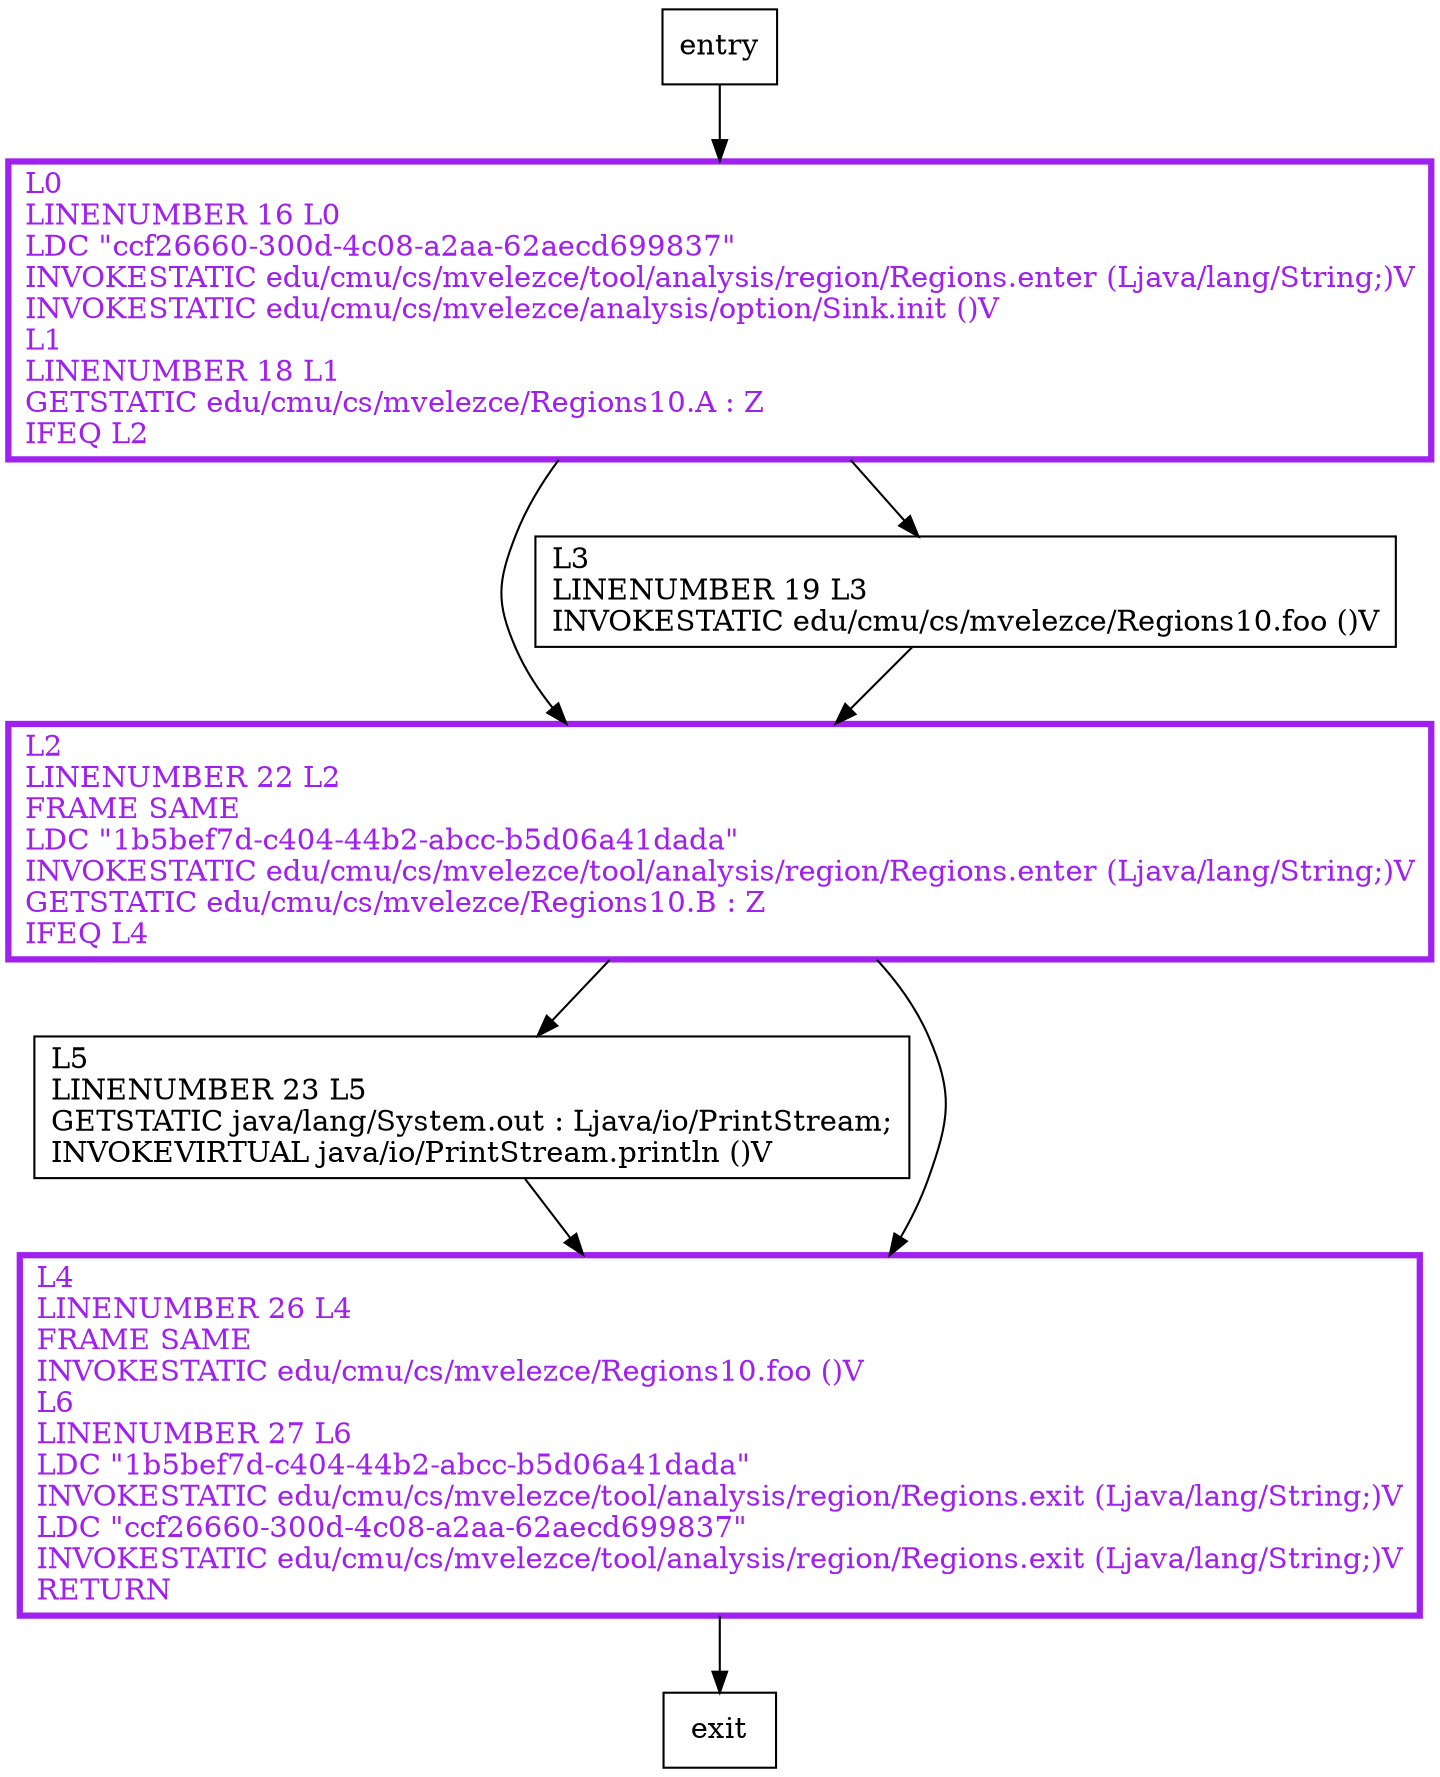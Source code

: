 digraph main {
node [shape=record];
22216714 [label="L0\lLINENUMBER 16 L0\lLDC \"ccf26660-300d-4c08-a2aa-62aecd699837\"\lINVOKESTATIC edu/cmu/cs/mvelezce/tool/analysis/region/Regions.enter (Ljava/lang/String;)V\lINVOKESTATIC edu/cmu/cs/mvelezce/analysis/option/Sink.init ()V\lL1\lLINENUMBER 18 L1\lGETSTATIC edu/cmu/cs/mvelezce/Regions10.A : Z\lIFEQ L2\l"];
754531347 [label="L5\lLINENUMBER 23 L5\lGETSTATIC java/lang/System.out : Ljava/io/PrintStream;\lINVOKEVIRTUAL java/io/PrintStream.println ()V\l"];
892549615 [label="L4\lLINENUMBER 26 L4\lFRAME SAME\lINVOKESTATIC edu/cmu/cs/mvelezce/Regions10.foo ()V\lL6\lLINENUMBER 27 L6\lLDC \"1b5bef7d-c404-44b2-abcc-b5d06a41dada\"\lINVOKESTATIC edu/cmu/cs/mvelezce/tool/analysis/region/Regions.exit (Ljava/lang/String;)V\lLDC \"ccf26660-300d-4c08-a2aa-62aecd699837\"\lINVOKESTATIC edu/cmu/cs/mvelezce/tool/analysis/region/Regions.exit (Ljava/lang/String;)V\lRETURN\l"];
1820241976 [label="L2\lLINENUMBER 22 L2\lFRAME SAME\lLDC \"1b5bef7d-c404-44b2-abcc-b5d06a41dada\"\lINVOKESTATIC edu/cmu/cs/mvelezce/tool/analysis/region/Regions.enter (Ljava/lang/String;)V\lGETSTATIC edu/cmu/cs/mvelezce/Regions10.B : Z\lIFEQ L4\l"];
1777767826 [label="L3\lLINENUMBER 19 L3\lINVOKESTATIC edu/cmu/cs/mvelezce/Regions10.foo ()V\l"];
entry;
exit;
entry -> 22216714;
22216714 -> 1820241976;
22216714 -> 1777767826;
754531347 -> 892549615;
892549615 -> exit;
1820241976 -> 754531347;
1820241976 -> 892549615;
1777767826 -> 1820241976;
22216714[fontcolor="purple", penwidth=3, color="purple"];
892549615[fontcolor="purple", penwidth=3, color="purple"];
1820241976[fontcolor="purple", penwidth=3, color="purple"];
}
